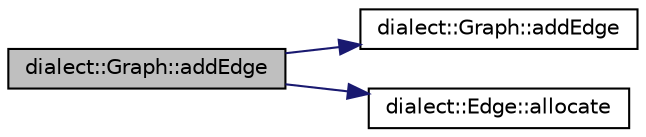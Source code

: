 digraph "dialect::Graph::addEdge"
{
  edge [fontname="Helvetica",fontsize="10",labelfontname="Helvetica",labelfontsize="10"];
  node [fontname="Helvetica",fontsize="10",shape=record];
  rankdir="LR";
  Node9 [label="dialect::Graph::addEdge",height=0.2,width=0.4,color="black", fillcolor="grey75", style="filled", fontcolor="black"];
  Node9 -> Node10 [color="midnightblue",fontsize="10",style="solid",fontname="Helvetica"];
  Node10 [label="dialect::Graph::addEdge",height=0.2,width=0.4,color="black", fillcolor="white", style="filled",URL="$classdialect_1_1Graph.html#a2793fc06c3a07f1a187a186527f36213",tooltip="Add an Edge to this Graph. "];
  Node9 -> Node11 [color="midnightblue",fontsize="10",style="solid",fontname="Helvetica"];
  Node11 [label="dialect::Edge::allocate",height=0.2,width=0.4,color="black", fillcolor="white", style="filled",URL="$classdialect_1_1Edge.html#a931e11b40e756c1c0c4cc84d64595182",tooltip="Factory function. "];
}
